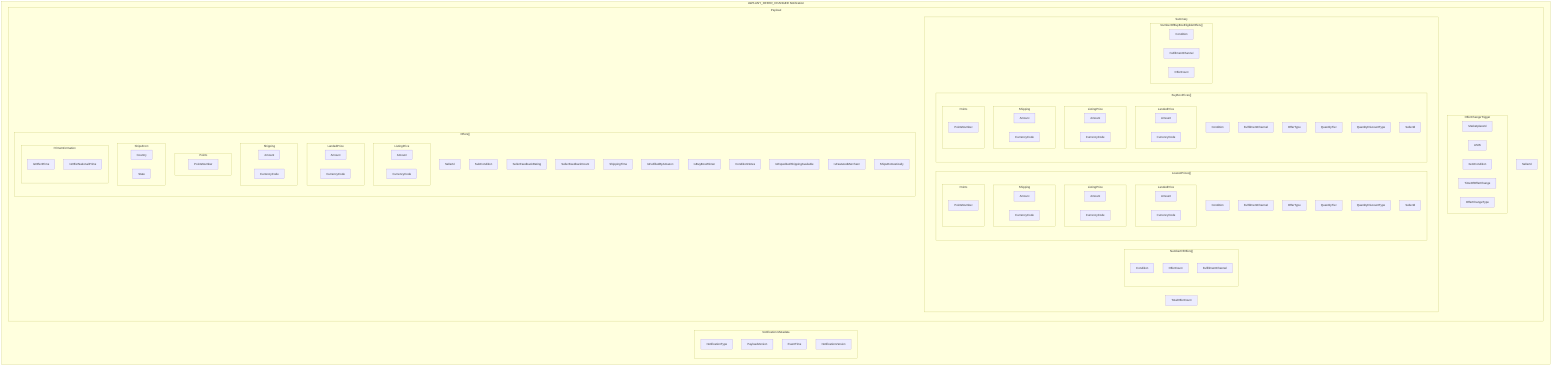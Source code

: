 graph TB
    subgraph AWS_ANY_OFFER_CHANGED_FEED["AWS ANY_OFFER_CHANGED Notification"]
        subgraph NotificationMetadata["Notification Metadata"]
            NotificationType["NotificationType"]
            PayloadVersion["PayloadVersion"] 
            EventTime["EventTime"]
            NotificationVersion["NotificationVersion"]
        end

        subgraph Payload["Payload"]
            SellerId["SellerId"]
            
            subgraph OfferChangeTrigger["OfferChangeTrigger"]
                MarketplaceId["MarketplaceId"]
                ASIN["ASIN"]
                ItemCondition["ItemCondition"]
                TimeOfOfferChange["TimeOfOfferChange"]
                OfferChangeType["OfferChangeType"]
            end

            subgraph Summary["Summary"]
                TotalOfferCount["TotalOfferCount"]
                
                subgraph NumberOfOffers["NumberOfOffers[]"]
                    NO_Condition["Condition"]
                    NO_OfferCount["OfferCount"]
                    NO_FulfillmentChannel["FulfillmentChannel"]
                end
                
                subgraph LowestPrices["LowestPrices[]"]
                    LP_Condition["Condition"]
                    LP_FulfillmentChannel["FulfillmentChannel"]
                    LP_OfferType["OfferType"]
                    LP_QuantityTier["QuantityTier"]
                    LP_QuantityDiscountType["QuantityDiscountType"]
                    LP_SellerId["SellerId"]
                    subgraph LP_LandedPrice["LandedPrice"]
                        LP_LandedAmount["Amount"]
                        LP_LandedCurrency["CurrencyCode"]
                    end
                    subgraph LP_ListingPrice["ListingPrice"]
                        LP_ListingAmount["Amount"]
                        LP_ListingCurrency["CurrencyCode"]
                    end
                    subgraph LP_Shipping["Shipping"]
                        LP_ShippingAmount["Amount"]
                        LP_ShippingCurrency["CurrencyCode"]
                    end
                    subgraph LP_Points["Points"]
                        LP_PointsNumber["PointsNumber"]
                    end
                end
                
                subgraph BuyBoxPrices["BuyBoxPrices[]"]
                    BB_Condition["Condition"]
                    BB_FulfillmentChannel["FulfillmentChannel"]
                    BB_OfferType["OfferType"]
                    BB_QuantityTier["QuantityTier"]
                    BB_QuantityDiscountType["QuantityDiscountType"]
                    BB_SellerId["SellerId"]
                    subgraph BB_LandedPrice["LandedPrice"]
                        BB_LandedAmount["Amount"]
                        BB_LandedCurrency["CurrencyCode"]
                    end
                    subgraph BB_ListingPrice["ListingPrice"]
                        BB_ListingAmount["Amount"]
                        BB_ListingCurrency["CurrencyCode"]
                    end
                    subgraph BB_Shipping["Shipping"]
                        BB_ShippingAmount["Amount"]
                        BB_ShippingCurrency["CurrencyCode"]
                    end
                    subgraph BB_Points["Points"]
                        BB_PointsNumber["PointsNumber"]
                    end
                end
                
                subgraph NumberOfBuyBoxEligibleOffers["NumberOfBuyBoxEligibleOffers[]"]
                    NBBE_Condition["Condition"]
                    NBBE_FulfillmentChannel["FulfillmentChannel"]
                    NBBE_OfferCount["OfferCount"]
                end
            end
            
            subgraph Offers["Offers[]"]
                OFF_SellerId["SellerId"]
                OFF_SubCondition["SubCondition"]
                OFF_SellerFeedbackRating["SellerFeedbackRating"]
                OFF_SellerFeedbackCount["SellerFeedbackCount"]
                OFF_ShippingTime["ShippingTime"]
                subgraph OFF_ListingPrice["ListingPrice"]
                    OFF_ListingAmount["Amount"]
                    OFF_ListingCurrency["CurrencyCode"]
                end
                subgraph OFF_LandedPrice["LandedPrice"]
                    OFF_LandedAmount["Amount"]
                    OFF_LandedCurrency["CurrencyCode"]
                end
                subgraph OFF_Shipping["Shipping"]
                    OFF_ShippingAmount["Amount"]
                    OFF_ShippingCurrency["CurrencyCode"]
                end
                subgraph OFF_Points["Points"]
                    OFF_PointsNumber["PointsNumber"]
                end
                subgraph OFF_ShipsFrom["ShipsFrom"]
                    OFF_Country["Country"]
                    OFF_State["State"]
                end
                OFF_IsFulfilledByAmazon["IsFulfilledByAmazon"]
                OFF_IsBuyBoxWinner["IsBuyBoxWinner"]
                OFF_ConditionNotes["ConditionNotes"]
                subgraph OFF_PrimeInformation["PrimeInformation"]
                    OFF_IsOfferPrime["IsOfferPrime"]
                    OFF_IsOfferNationalPrime["IsOfferNationalPrime"]
                end
                OFF_IsExpeditedShippingAvailable["IsExpeditedShippingAvailable"]
                OFF_IsFeaturedMerchant["IsFeaturedMerchant"]
                OFF_ShipsDomestically["ShipsDomestically"]
            end
        end
    end